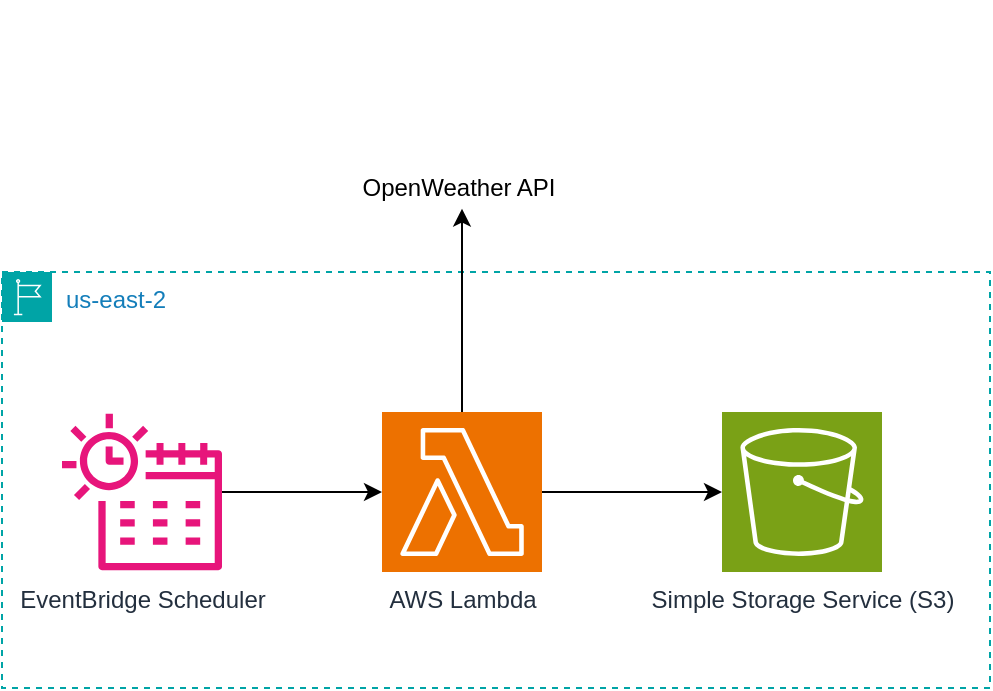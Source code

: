 <mxfile version="26.0.4">
  <diagram name="Page-1" id="Fss-B0lNS9tUIRTv5uwB">
    <mxGraphModel dx="582" dy="1184" grid="0" gridSize="10" guides="1" tooltips="1" connect="1" arrows="1" fold="1" page="1" pageScale="1" pageWidth="850" pageHeight="1100" math="0" shadow="0">
      <root>
        <mxCell id="0" />
        <mxCell id="1" parent="0" />
        <mxCell id="ITC72SHFmcSkKFFQ6kdV-1" value="us-east-2" style="points=[[0,0],[0.25,0],[0.5,0],[0.75,0],[1,0],[1,0.25],[1,0.5],[1,0.75],[1,1],[0.75,1],[0.5,1],[0.25,1],[0,1],[0,0.75],[0,0.5],[0,0.25]];outlineConnect=0;gradientColor=none;html=1;whiteSpace=wrap;fontSize=12;fontStyle=0;container=1;pointerEvents=0;collapsible=0;recursiveResize=0;shape=mxgraph.aws4.group;grIcon=mxgraph.aws4.group_region;strokeColor=#00A4A6;fillColor=none;verticalAlign=top;align=left;spacingLeft=30;fontColor=#147EBA;dashed=1;" vertex="1" parent="1">
          <mxGeometry x="28" y="282" width="494" height="208" as="geometry" />
        </mxCell>
        <mxCell id="ITC72SHFmcSkKFFQ6kdV-2" value="Simple Storage Service (S3)" style="sketch=0;points=[[0,0,0],[0.25,0,0],[0.5,0,0],[0.75,0,0],[1,0,0],[0,1,0],[0.25,1,0],[0.5,1,0],[0.75,1,0],[1,1,0],[0,0.25,0],[0,0.5,0],[0,0.75,0],[1,0.25,0],[1,0.5,0],[1,0.75,0]];outlineConnect=0;fontColor=#232F3E;fillColor=#7AA116;strokeColor=#ffffff;dashed=0;verticalLabelPosition=bottom;verticalAlign=top;align=center;html=1;fontSize=12;fontStyle=0;aspect=fixed;shape=mxgraph.aws4.resourceIcon;resIcon=mxgraph.aws4.s3;" vertex="1" parent="ITC72SHFmcSkKFFQ6kdV-1">
          <mxGeometry x="360" y="70" width="80" height="80" as="geometry" />
        </mxCell>
        <mxCell id="ITC72SHFmcSkKFFQ6kdV-6" style="edgeStyle=orthogonalEdgeStyle;rounded=0;orthogonalLoop=1;jettySize=auto;html=1;" edge="1" parent="ITC72SHFmcSkKFFQ6kdV-1" source="ITC72SHFmcSkKFFQ6kdV-3" target="ITC72SHFmcSkKFFQ6kdV-5">
          <mxGeometry relative="1" as="geometry" />
        </mxCell>
        <mxCell id="ITC72SHFmcSkKFFQ6kdV-3" value="EventBridge Scheduler" style="sketch=0;outlineConnect=0;fontColor=#232F3E;gradientColor=none;fillColor=#E7157B;strokeColor=none;dashed=0;verticalLabelPosition=bottom;verticalAlign=top;align=center;html=1;fontSize=12;fontStyle=0;aspect=fixed;pointerEvents=1;shape=mxgraph.aws4.eventbridge_scheduler;" vertex="1" parent="ITC72SHFmcSkKFFQ6kdV-1">
          <mxGeometry x="30" y="70" width="80" height="80" as="geometry" />
        </mxCell>
        <mxCell id="ITC72SHFmcSkKFFQ6kdV-7" style="edgeStyle=orthogonalEdgeStyle;rounded=0;orthogonalLoop=1;jettySize=auto;html=1;" edge="1" parent="ITC72SHFmcSkKFFQ6kdV-1" source="ITC72SHFmcSkKFFQ6kdV-5" target="ITC72SHFmcSkKFFQ6kdV-2">
          <mxGeometry relative="1" as="geometry" />
        </mxCell>
        <mxCell id="ITC72SHFmcSkKFFQ6kdV-5" value="AWS Lambda" style="sketch=0;points=[[0,0,0],[0.25,0,0],[0.5,0,0],[0.75,0,0],[1,0,0],[0,1,0],[0.25,1,0],[0.5,1,0],[0.75,1,0],[1,1,0],[0,0.25,0],[0,0.5,0],[0,0.75,0],[1,0.25,0],[1,0.5,0],[1,0.75,0]];outlineConnect=0;fontColor=#232F3E;fillColor=#ED7100;strokeColor=#ffffff;dashed=0;verticalLabelPosition=bottom;verticalAlign=top;align=center;html=1;fontSize=12;fontStyle=0;aspect=fixed;shape=mxgraph.aws4.resourceIcon;resIcon=mxgraph.aws4.lambda;" vertex="1" parent="ITC72SHFmcSkKFFQ6kdV-1">
          <mxGeometry x="190" y="70" width="80" height="80" as="geometry" />
        </mxCell>
        <mxCell id="ITC72SHFmcSkKFFQ6kdV-10" value="OpenWeather API" style="shape=image;html=1;verticalAlign=top;verticalLabelPosition=bottom;labelBackgroundColor=#ffffff;imageAspect=0;aspect=fixed;image=https://cdn2.iconfinder.com/data/icons/weather-color-2/500/weather-02-128.png" vertex="1" parent="1">
          <mxGeometry x="216" y="146" width="80" height="80" as="geometry" />
        </mxCell>
        <mxCell id="ITC72SHFmcSkKFFQ6kdV-11" style="edgeStyle=orthogonalEdgeStyle;rounded=0;orthogonalLoop=1;jettySize=auto;html=1;" edge="1" parent="1" source="ITC72SHFmcSkKFFQ6kdV-5">
          <mxGeometry relative="1" as="geometry">
            <mxPoint x="258" y="250.32" as="targetPoint" />
          </mxGeometry>
        </mxCell>
      </root>
    </mxGraphModel>
  </diagram>
</mxfile>

